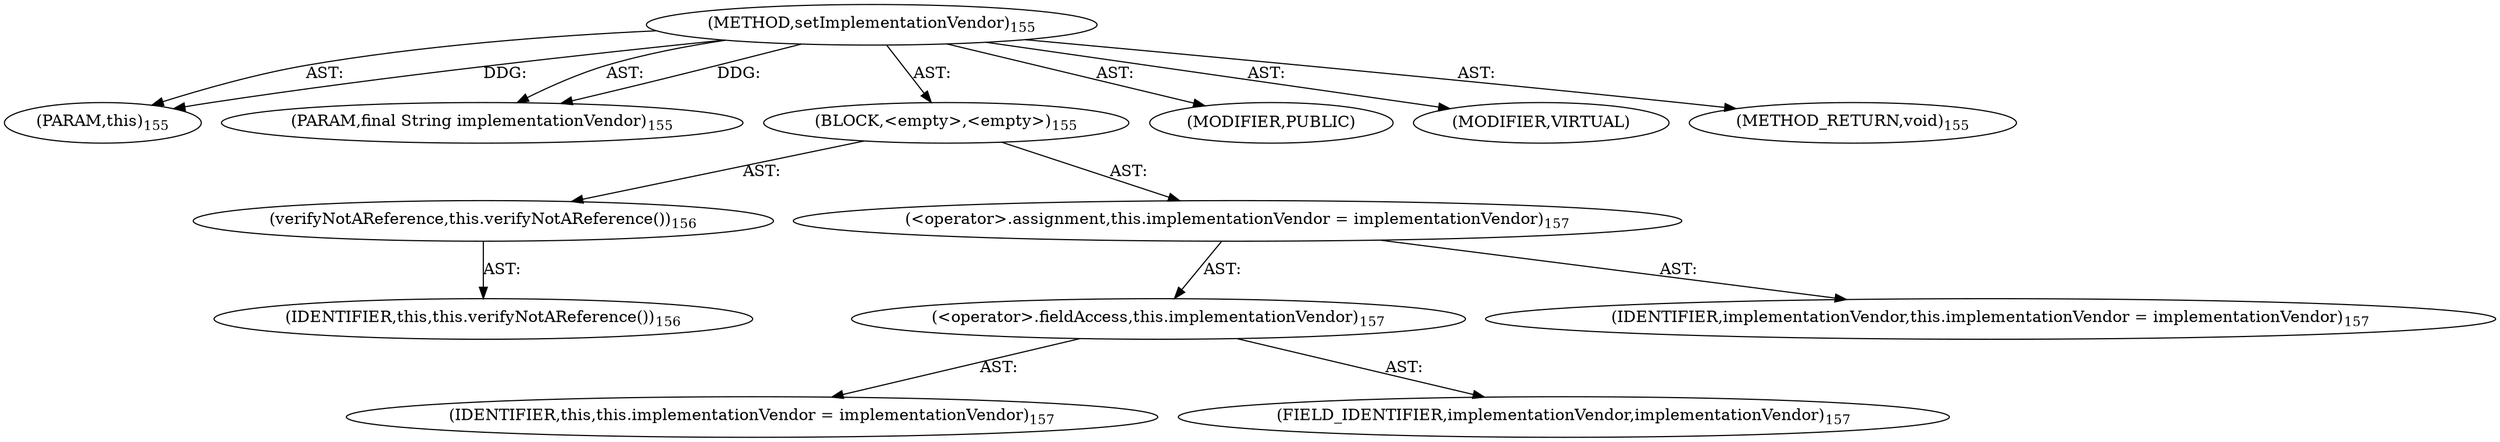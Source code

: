 digraph "setImplementationVendor" {  
"111669149700" [label = <(METHOD,setImplementationVendor)<SUB>155</SUB>> ]
"115964116996" [label = <(PARAM,this)<SUB>155</SUB>> ]
"115964117006" [label = <(PARAM,final String implementationVendor)<SUB>155</SUB>> ]
"25769803780" [label = <(BLOCK,&lt;empty&gt;,&lt;empty&gt;)<SUB>155</SUB>> ]
"30064771087" [label = <(verifyNotAReference,this.verifyNotAReference())<SUB>156</SUB>> ]
"68719476744" [label = <(IDENTIFIER,this,this.verifyNotAReference())<SUB>156</SUB>> ]
"30064771088" [label = <(&lt;operator&gt;.assignment,this.implementationVendor = implementationVendor)<SUB>157</SUB>> ]
"30064771089" [label = <(&lt;operator&gt;.fieldAccess,this.implementationVendor)<SUB>157</SUB>> ]
"68719476745" [label = <(IDENTIFIER,this,this.implementationVendor = implementationVendor)<SUB>157</SUB>> ]
"55834574853" [label = <(FIELD_IDENTIFIER,implementationVendor,implementationVendor)<SUB>157</SUB>> ]
"68719476760" [label = <(IDENTIFIER,implementationVendor,this.implementationVendor = implementationVendor)<SUB>157</SUB>> ]
"133143986191" [label = <(MODIFIER,PUBLIC)> ]
"133143986192" [label = <(MODIFIER,VIRTUAL)> ]
"128849018884" [label = <(METHOD_RETURN,void)<SUB>155</SUB>> ]
  "111669149700" -> "115964116996"  [ label = "AST: "] 
  "111669149700" -> "115964117006"  [ label = "AST: "] 
  "111669149700" -> "25769803780"  [ label = "AST: "] 
  "111669149700" -> "133143986191"  [ label = "AST: "] 
  "111669149700" -> "133143986192"  [ label = "AST: "] 
  "111669149700" -> "128849018884"  [ label = "AST: "] 
  "25769803780" -> "30064771087"  [ label = "AST: "] 
  "25769803780" -> "30064771088"  [ label = "AST: "] 
  "30064771087" -> "68719476744"  [ label = "AST: "] 
  "30064771088" -> "30064771089"  [ label = "AST: "] 
  "30064771088" -> "68719476760"  [ label = "AST: "] 
  "30064771089" -> "68719476745"  [ label = "AST: "] 
  "30064771089" -> "55834574853"  [ label = "AST: "] 
  "111669149700" -> "115964116996"  [ label = "DDG: "] 
  "111669149700" -> "115964117006"  [ label = "DDG: "] 
}
